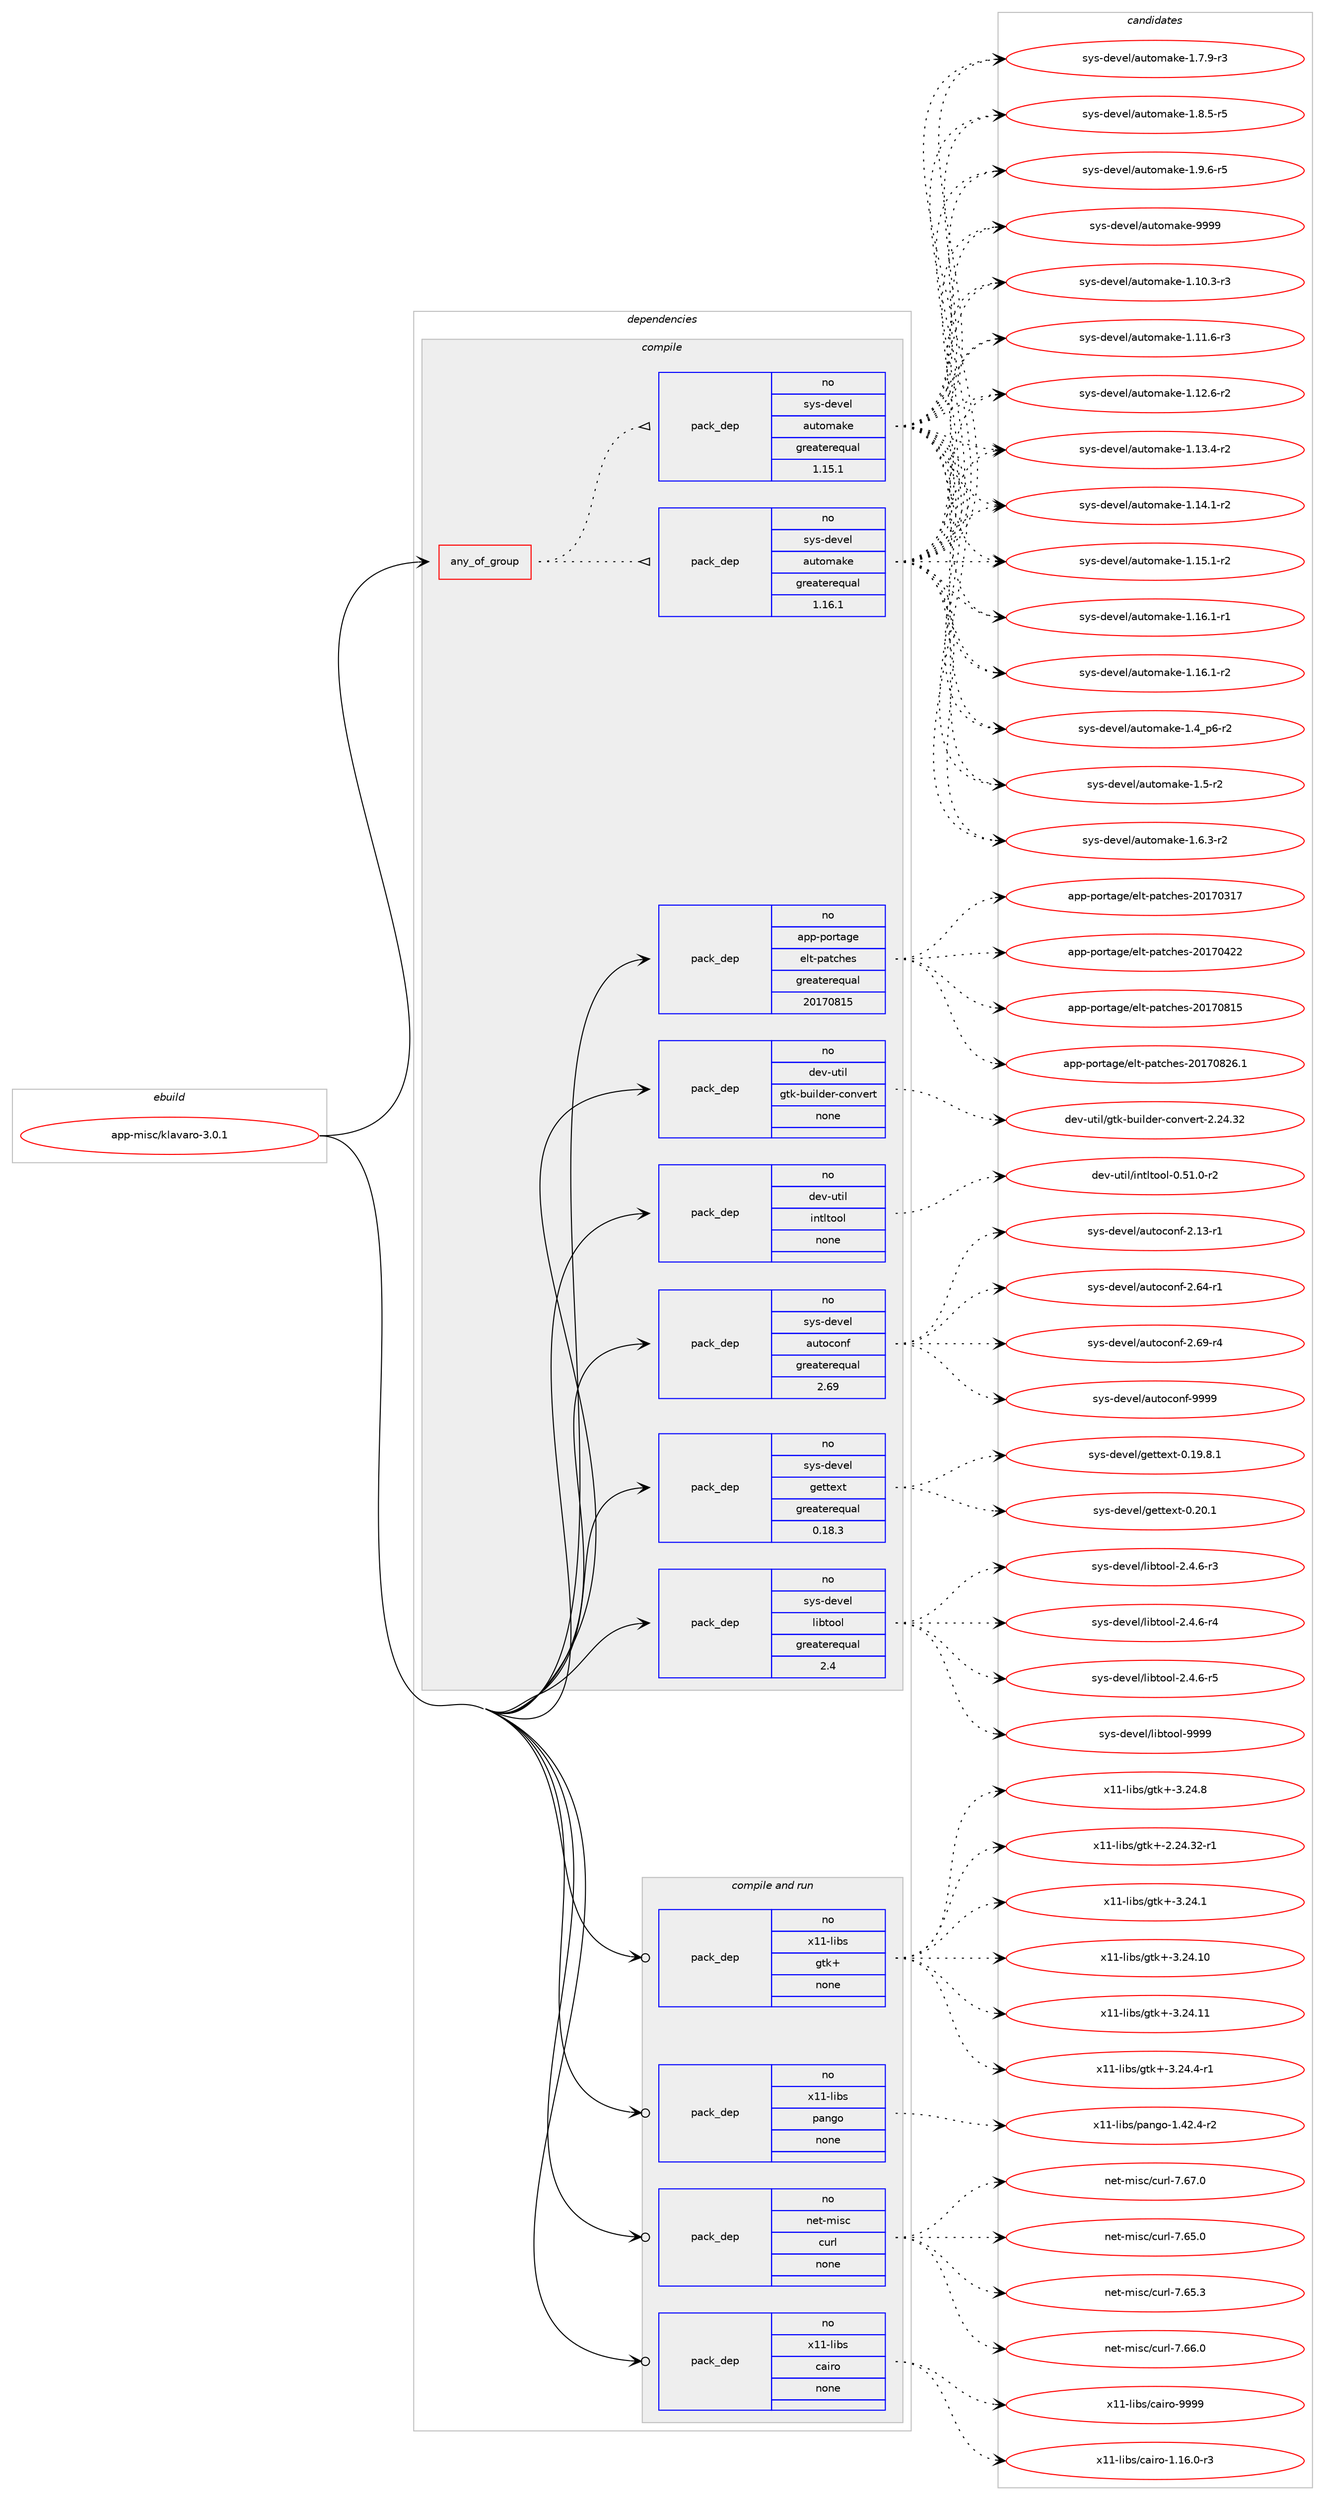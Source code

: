 digraph prolog {

# *************
# Graph options
# *************

newrank=true;
concentrate=true;
compound=true;
graph [rankdir=LR,fontname=Helvetica,fontsize=10,ranksep=1.5];#, ranksep=2.5, nodesep=0.2];
edge  [arrowhead=vee];
node  [fontname=Helvetica,fontsize=10];

# **********
# The ebuild
# **********

subgraph cluster_leftcol {
color=gray;
rank=same;
label=<<i>ebuild</i>>;
id [label="app-misc/klavaro-3.0.1", color=red, width=4, href="../app-misc/klavaro-3.0.1.svg"];
}

# ****************
# The dependencies
# ****************

subgraph cluster_midcol {
color=gray;
label=<<i>dependencies</i>>;
subgraph cluster_compile {
fillcolor="#eeeeee";
style=filled;
label=<<i>compile</i>>;
subgraph any8692 {
dependency499101 [label=<<TABLE BORDER="0" CELLBORDER="1" CELLSPACING="0" CELLPADDING="4"><TR><TD CELLPADDING="10">any_of_group</TD></TR></TABLE>>, shape=none, color=red];subgraph pack370923 {
dependency499102 [label=<<TABLE BORDER="0" CELLBORDER="1" CELLSPACING="0" CELLPADDING="4" WIDTH="220"><TR><TD ROWSPAN="6" CELLPADDING="30">pack_dep</TD></TR><TR><TD WIDTH="110">no</TD></TR><TR><TD>sys-devel</TD></TR><TR><TD>automake</TD></TR><TR><TD>greaterequal</TD></TR><TR><TD>1.16.1</TD></TR></TABLE>>, shape=none, color=blue];
}
dependency499101:e -> dependency499102:w [weight=20,style="dotted",arrowhead="oinv"];
subgraph pack370924 {
dependency499103 [label=<<TABLE BORDER="0" CELLBORDER="1" CELLSPACING="0" CELLPADDING="4" WIDTH="220"><TR><TD ROWSPAN="6" CELLPADDING="30">pack_dep</TD></TR><TR><TD WIDTH="110">no</TD></TR><TR><TD>sys-devel</TD></TR><TR><TD>automake</TD></TR><TR><TD>greaterequal</TD></TR><TR><TD>1.15.1</TD></TR></TABLE>>, shape=none, color=blue];
}
dependency499101:e -> dependency499103:w [weight=20,style="dotted",arrowhead="oinv"];
}
id:e -> dependency499101:w [weight=20,style="solid",arrowhead="vee"];
subgraph pack370925 {
dependency499104 [label=<<TABLE BORDER="0" CELLBORDER="1" CELLSPACING="0" CELLPADDING="4" WIDTH="220"><TR><TD ROWSPAN="6" CELLPADDING="30">pack_dep</TD></TR><TR><TD WIDTH="110">no</TD></TR><TR><TD>app-portage</TD></TR><TR><TD>elt-patches</TD></TR><TR><TD>greaterequal</TD></TR><TR><TD>20170815</TD></TR></TABLE>>, shape=none, color=blue];
}
id:e -> dependency499104:w [weight=20,style="solid",arrowhead="vee"];
subgraph pack370926 {
dependency499105 [label=<<TABLE BORDER="0" CELLBORDER="1" CELLSPACING="0" CELLPADDING="4" WIDTH="220"><TR><TD ROWSPAN="6" CELLPADDING="30">pack_dep</TD></TR><TR><TD WIDTH="110">no</TD></TR><TR><TD>dev-util</TD></TR><TR><TD>gtk-builder-convert</TD></TR><TR><TD>none</TD></TR><TR><TD></TD></TR></TABLE>>, shape=none, color=blue];
}
id:e -> dependency499105:w [weight=20,style="solid",arrowhead="vee"];
subgraph pack370927 {
dependency499106 [label=<<TABLE BORDER="0" CELLBORDER="1" CELLSPACING="0" CELLPADDING="4" WIDTH="220"><TR><TD ROWSPAN="6" CELLPADDING="30">pack_dep</TD></TR><TR><TD WIDTH="110">no</TD></TR><TR><TD>dev-util</TD></TR><TR><TD>intltool</TD></TR><TR><TD>none</TD></TR><TR><TD></TD></TR></TABLE>>, shape=none, color=blue];
}
id:e -> dependency499106:w [weight=20,style="solid",arrowhead="vee"];
subgraph pack370928 {
dependency499107 [label=<<TABLE BORDER="0" CELLBORDER="1" CELLSPACING="0" CELLPADDING="4" WIDTH="220"><TR><TD ROWSPAN="6" CELLPADDING="30">pack_dep</TD></TR><TR><TD WIDTH="110">no</TD></TR><TR><TD>sys-devel</TD></TR><TR><TD>autoconf</TD></TR><TR><TD>greaterequal</TD></TR><TR><TD>2.69</TD></TR></TABLE>>, shape=none, color=blue];
}
id:e -> dependency499107:w [weight=20,style="solid",arrowhead="vee"];
subgraph pack370929 {
dependency499108 [label=<<TABLE BORDER="0" CELLBORDER="1" CELLSPACING="0" CELLPADDING="4" WIDTH="220"><TR><TD ROWSPAN="6" CELLPADDING="30">pack_dep</TD></TR><TR><TD WIDTH="110">no</TD></TR><TR><TD>sys-devel</TD></TR><TR><TD>gettext</TD></TR><TR><TD>greaterequal</TD></TR><TR><TD>0.18.3</TD></TR></TABLE>>, shape=none, color=blue];
}
id:e -> dependency499108:w [weight=20,style="solid",arrowhead="vee"];
subgraph pack370930 {
dependency499109 [label=<<TABLE BORDER="0" CELLBORDER="1" CELLSPACING="0" CELLPADDING="4" WIDTH="220"><TR><TD ROWSPAN="6" CELLPADDING="30">pack_dep</TD></TR><TR><TD WIDTH="110">no</TD></TR><TR><TD>sys-devel</TD></TR><TR><TD>libtool</TD></TR><TR><TD>greaterequal</TD></TR><TR><TD>2.4</TD></TR></TABLE>>, shape=none, color=blue];
}
id:e -> dependency499109:w [weight=20,style="solid",arrowhead="vee"];
}
subgraph cluster_compileandrun {
fillcolor="#eeeeee";
style=filled;
label=<<i>compile and run</i>>;
subgraph pack370931 {
dependency499110 [label=<<TABLE BORDER="0" CELLBORDER="1" CELLSPACING="0" CELLPADDING="4" WIDTH="220"><TR><TD ROWSPAN="6" CELLPADDING="30">pack_dep</TD></TR><TR><TD WIDTH="110">no</TD></TR><TR><TD>net-misc</TD></TR><TR><TD>curl</TD></TR><TR><TD>none</TD></TR><TR><TD></TD></TR></TABLE>>, shape=none, color=blue];
}
id:e -> dependency499110:w [weight=20,style="solid",arrowhead="odotvee"];
subgraph pack370932 {
dependency499111 [label=<<TABLE BORDER="0" CELLBORDER="1" CELLSPACING="0" CELLPADDING="4" WIDTH="220"><TR><TD ROWSPAN="6" CELLPADDING="30">pack_dep</TD></TR><TR><TD WIDTH="110">no</TD></TR><TR><TD>x11-libs</TD></TR><TR><TD>cairo</TD></TR><TR><TD>none</TD></TR><TR><TD></TD></TR></TABLE>>, shape=none, color=blue];
}
id:e -> dependency499111:w [weight=20,style="solid",arrowhead="odotvee"];
subgraph pack370933 {
dependency499112 [label=<<TABLE BORDER="0" CELLBORDER="1" CELLSPACING="0" CELLPADDING="4" WIDTH="220"><TR><TD ROWSPAN="6" CELLPADDING="30">pack_dep</TD></TR><TR><TD WIDTH="110">no</TD></TR><TR><TD>x11-libs</TD></TR><TR><TD>gtk+</TD></TR><TR><TD>none</TD></TR><TR><TD></TD></TR></TABLE>>, shape=none, color=blue];
}
id:e -> dependency499112:w [weight=20,style="solid",arrowhead="odotvee"];
subgraph pack370934 {
dependency499113 [label=<<TABLE BORDER="0" CELLBORDER="1" CELLSPACING="0" CELLPADDING="4" WIDTH="220"><TR><TD ROWSPAN="6" CELLPADDING="30">pack_dep</TD></TR><TR><TD WIDTH="110">no</TD></TR><TR><TD>x11-libs</TD></TR><TR><TD>pango</TD></TR><TR><TD>none</TD></TR><TR><TD></TD></TR></TABLE>>, shape=none, color=blue];
}
id:e -> dependency499113:w [weight=20,style="solid",arrowhead="odotvee"];
}
subgraph cluster_run {
fillcolor="#eeeeee";
style=filled;
label=<<i>run</i>>;
}
}

# **************
# The candidates
# **************

subgraph cluster_choices {
rank=same;
color=gray;
label=<<i>candidates</i>>;

subgraph choice370923 {
color=black;
nodesep=1;
choice11512111545100101118101108479711711611110997107101454946494846514511451 [label="sys-devel/automake-1.10.3-r3", color=red, width=4,href="../sys-devel/automake-1.10.3-r3.svg"];
choice11512111545100101118101108479711711611110997107101454946494946544511451 [label="sys-devel/automake-1.11.6-r3", color=red, width=4,href="../sys-devel/automake-1.11.6-r3.svg"];
choice11512111545100101118101108479711711611110997107101454946495046544511450 [label="sys-devel/automake-1.12.6-r2", color=red, width=4,href="../sys-devel/automake-1.12.6-r2.svg"];
choice11512111545100101118101108479711711611110997107101454946495146524511450 [label="sys-devel/automake-1.13.4-r2", color=red, width=4,href="../sys-devel/automake-1.13.4-r2.svg"];
choice11512111545100101118101108479711711611110997107101454946495246494511450 [label="sys-devel/automake-1.14.1-r2", color=red, width=4,href="../sys-devel/automake-1.14.1-r2.svg"];
choice11512111545100101118101108479711711611110997107101454946495346494511450 [label="sys-devel/automake-1.15.1-r2", color=red, width=4,href="../sys-devel/automake-1.15.1-r2.svg"];
choice11512111545100101118101108479711711611110997107101454946495446494511449 [label="sys-devel/automake-1.16.1-r1", color=red, width=4,href="../sys-devel/automake-1.16.1-r1.svg"];
choice11512111545100101118101108479711711611110997107101454946495446494511450 [label="sys-devel/automake-1.16.1-r2", color=red, width=4,href="../sys-devel/automake-1.16.1-r2.svg"];
choice115121115451001011181011084797117116111109971071014549465295112544511450 [label="sys-devel/automake-1.4_p6-r2", color=red, width=4,href="../sys-devel/automake-1.4_p6-r2.svg"];
choice11512111545100101118101108479711711611110997107101454946534511450 [label="sys-devel/automake-1.5-r2", color=red, width=4,href="../sys-devel/automake-1.5-r2.svg"];
choice115121115451001011181011084797117116111109971071014549465446514511450 [label="sys-devel/automake-1.6.3-r2", color=red, width=4,href="../sys-devel/automake-1.6.3-r2.svg"];
choice115121115451001011181011084797117116111109971071014549465546574511451 [label="sys-devel/automake-1.7.9-r3", color=red, width=4,href="../sys-devel/automake-1.7.9-r3.svg"];
choice115121115451001011181011084797117116111109971071014549465646534511453 [label="sys-devel/automake-1.8.5-r5", color=red, width=4,href="../sys-devel/automake-1.8.5-r5.svg"];
choice115121115451001011181011084797117116111109971071014549465746544511453 [label="sys-devel/automake-1.9.6-r5", color=red, width=4,href="../sys-devel/automake-1.9.6-r5.svg"];
choice115121115451001011181011084797117116111109971071014557575757 [label="sys-devel/automake-9999", color=red, width=4,href="../sys-devel/automake-9999.svg"];
dependency499102:e -> choice11512111545100101118101108479711711611110997107101454946494846514511451:w [style=dotted,weight="100"];
dependency499102:e -> choice11512111545100101118101108479711711611110997107101454946494946544511451:w [style=dotted,weight="100"];
dependency499102:e -> choice11512111545100101118101108479711711611110997107101454946495046544511450:w [style=dotted,weight="100"];
dependency499102:e -> choice11512111545100101118101108479711711611110997107101454946495146524511450:w [style=dotted,weight="100"];
dependency499102:e -> choice11512111545100101118101108479711711611110997107101454946495246494511450:w [style=dotted,weight="100"];
dependency499102:e -> choice11512111545100101118101108479711711611110997107101454946495346494511450:w [style=dotted,weight="100"];
dependency499102:e -> choice11512111545100101118101108479711711611110997107101454946495446494511449:w [style=dotted,weight="100"];
dependency499102:e -> choice11512111545100101118101108479711711611110997107101454946495446494511450:w [style=dotted,weight="100"];
dependency499102:e -> choice115121115451001011181011084797117116111109971071014549465295112544511450:w [style=dotted,weight="100"];
dependency499102:e -> choice11512111545100101118101108479711711611110997107101454946534511450:w [style=dotted,weight="100"];
dependency499102:e -> choice115121115451001011181011084797117116111109971071014549465446514511450:w [style=dotted,weight="100"];
dependency499102:e -> choice115121115451001011181011084797117116111109971071014549465546574511451:w [style=dotted,weight="100"];
dependency499102:e -> choice115121115451001011181011084797117116111109971071014549465646534511453:w [style=dotted,weight="100"];
dependency499102:e -> choice115121115451001011181011084797117116111109971071014549465746544511453:w [style=dotted,weight="100"];
dependency499102:e -> choice115121115451001011181011084797117116111109971071014557575757:w [style=dotted,weight="100"];
}
subgraph choice370924 {
color=black;
nodesep=1;
choice11512111545100101118101108479711711611110997107101454946494846514511451 [label="sys-devel/automake-1.10.3-r3", color=red, width=4,href="../sys-devel/automake-1.10.3-r3.svg"];
choice11512111545100101118101108479711711611110997107101454946494946544511451 [label="sys-devel/automake-1.11.6-r3", color=red, width=4,href="../sys-devel/automake-1.11.6-r3.svg"];
choice11512111545100101118101108479711711611110997107101454946495046544511450 [label="sys-devel/automake-1.12.6-r2", color=red, width=4,href="../sys-devel/automake-1.12.6-r2.svg"];
choice11512111545100101118101108479711711611110997107101454946495146524511450 [label="sys-devel/automake-1.13.4-r2", color=red, width=4,href="../sys-devel/automake-1.13.4-r2.svg"];
choice11512111545100101118101108479711711611110997107101454946495246494511450 [label="sys-devel/automake-1.14.1-r2", color=red, width=4,href="../sys-devel/automake-1.14.1-r2.svg"];
choice11512111545100101118101108479711711611110997107101454946495346494511450 [label="sys-devel/automake-1.15.1-r2", color=red, width=4,href="../sys-devel/automake-1.15.1-r2.svg"];
choice11512111545100101118101108479711711611110997107101454946495446494511449 [label="sys-devel/automake-1.16.1-r1", color=red, width=4,href="../sys-devel/automake-1.16.1-r1.svg"];
choice11512111545100101118101108479711711611110997107101454946495446494511450 [label="sys-devel/automake-1.16.1-r2", color=red, width=4,href="../sys-devel/automake-1.16.1-r2.svg"];
choice115121115451001011181011084797117116111109971071014549465295112544511450 [label="sys-devel/automake-1.4_p6-r2", color=red, width=4,href="../sys-devel/automake-1.4_p6-r2.svg"];
choice11512111545100101118101108479711711611110997107101454946534511450 [label="sys-devel/automake-1.5-r2", color=red, width=4,href="../sys-devel/automake-1.5-r2.svg"];
choice115121115451001011181011084797117116111109971071014549465446514511450 [label="sys-devel/automake-1.6.3-r2", color=red, width=4,href="../sys-devel/automake-1.6.3-r2.svg"];
choice115121115451001011181011084797117116111109971071014549465546574511451 [label="sys-devel/automake-1.7.9-r3", color=red, width=4,href="../sys-devel/automake-1.7.9-r3.svg"];
choice115121115451001011181011084797117116111109971071014549465646534511453 [label="sys-devel/automake-1.8.5-r5", color=red, width=4,href="../sys-devel/automake-1.8.5-r5.svg"];
choice115121115451001011181011084797117116111109971071014549465746544511453 [label="sys-devel/automake-1.9.6-r5", color=red, width=4,href="../sys-devel/automake-1.9.6-r5.svg"];
choice115121115451001011181011084797117116111109971071014557575757 [label="sys-devel/automake-9999", color=red, width=4,href="../sys-devel/automake-9999.svg"];
dependency499103:e -> choice11512111545100101118101108479711711611110997107101454946494846514511451:w [style=dotted,weight="100"];
dependency499103:e -> choice11512111545100101118101108479711711611110997107101454946494946544511451:w [style=dotted,weight="100"];
dependency499103:e -> choice11512111545100101118101108479711711611110997107101454946495046544511450:w [style=dotted,weight="100"];
dependency499103:e -> choice11512111545100101118101108479711711611110997107101454946495146524511450:w [style=dotted,weight="100"];
dependency499103:e -> choice11512111545100101118101108479711711611110997107101454946495246494511450:w [style=dotted,weight="100"];
dependency499103:e -> choice11512111545100101118101108479711711611110997107101454946495346494511450:w [style=dotted,weight="100"];
dependency499103:e -> choice11512111545100101118101108479711711611110997107101454946495446494511449:w [style=dotted,weight="100"];
dependency499103:e -> choice11512111545100101118101108479711711611110997107101454946495446494511450:w [style=dotted,weight="100"];
dependency499103:e -> choice115121115451001011181011084797117116111109971071014549465295112544511450:w [style=dotted,weight="100"];
dependency499103:e -> choice11512111545100101118101108479711711611110997107101454946534511450:w [style=dotted,weight="100"];
dependency499103:e -> choice115121115451001011181011084797117116111109971071014549465446514511450:w [style=dotted,weight="100"];
dependency499103:e -> choice115121115451001011181011084797117116111109971071014549465546574511451:w [style=dotted,weight="100"];
dependency499103:e -> choice115121115451001011181011084797117116111109971071014549465646534511453:w [style=dotted,weight="100"];
dependency499103:e -> choice115121115451001011181011084797117116111109971071014549465746544511453:w [style=dotted,weight="100"];
dependency499103:e -> choice115121115451001011181011084797117116111109971071014557575757:w [style=dotted,weight="100"];
}
subgraph choice370925 {
color=black;
nodesep=1;
choice97112112451121111141169710310147101108116451129711699104101115455048495548514955 [label="app-portage/elt-patches-20170317", color=red, width=4,href="../app-portage/elt-patches-20170317.svg"];
choice97112112451121111141169710310147101108116451129711699104101115455048495548525050 [label="app-portage/elt-patches-20170422", color=red, width=4,href="../app-portage/elt-patches-20170422.svg"];
choice97112112451121111141169710310147101108116451129711699104101115455048495548564953 [label="app-portage/elt-patches-20170815", color=red, width=4,href="../app-portage/elt-patches-20170815.svg"];
choice971121124511211111411697103101471011081164511297116991041011154550484955485650544649 [label="app-portage/elt-patches-20170826.1", color=red, width=4,href="../app-portage/elt-patches-20170826.1.svg"];
dependency499104:e -> choice97112112451121111141169710310147101108116451129711699104101115455048495548514955:w [style=dotted,weight="100"];
dependency499104:e -> choice97112112451121111141169710310147101108116451129711699104101115455048495548525050:w [style=dotted,weight="100"];
dependency499104:e -> choice97112112451121111141169710310147101108116451129711699104101115455048495548564953:w [style=dotted,weight="100"];
dependency499104:e -> choice971121124511211111411697103101471011081164511297116991041011154550484955485650544649:w [style=dotted,weight="100"];
}
subgraph choice370926 {
color=black;
nodesep=1;
choice1001011184511711610510847103116107459811710510810010111445991111101181011141164550465052465150 [label="dev-util/gtk-builder-convert-2.24.32", color=red, width=4,href="../dev-util/gtk-builder-convert-2.24.32.svg"];
dependency499105:e -> choice1001011184511711610510847103116107459811710510810010111445991111101181011141164550465052465150:w [style=dotted,weight="100"];
}
subgraph choice370927 {
color=black;
nodesep=1;
choice1001011184511711610510847105110116108116111111108454846534946484511450 [label="dev-util/intltool-0.51.0-r2", color=red, width=4,href="../dev-util/intltool-0.51.0-r2.svg"];
dependency499106:e -> choice1001011184511711610510847105110116108116111111108454846534946484511450:w [style=dotted,weight="100"];
}
subgraph choice370928 {
color=black;
nodesep=1;
choice1151211154510010111810110847971171161119911111010245504649514511449 [label="sys-devel/autoconf-2.13-r1", color=red, width=4,href="../sys-devel/autoconf-2.13-r1.svg"];
choice1151211154510010111810110847971171161119911111010245504654524511449 [label="sys-devel/autoconf-2.64-r1", color=red, width=4,href="../sys-devel/autoconf-2.64-r1.svg"];
choice1151211154510010111810110847971171161119911111010245504654574511452 [label="sys-devel/autoconf-2.69-r4", color=red, width=4,href="../sys-devel/autoconf-2.69-r4.svg"];
choice115121115451001011181011084797117116111991111101024557575757 [label="sys-devel/autoconf-9999", color=red, width=4,href="../sys-devel/autoconf-9999.svg"];
dependency499107:e -> choice1151211154510010111810110847971171161119911111010245504649514511449:w [style=dotted,weight="100"];
dependency499107:e -> choice1151211154510010111810110847971171161119911111010245504654524511449:w [style=dotted,weight="100"];
dependency499107:e -> choice1151211154510010111810110847971171161119911111010245504654574511452:w [style=dotted,weight="100"];
dependency499107:e -> choice115121115451001011181011084797117116111991111101024557575757:w [style=dotted,weight="100"];
}
subgraph choice370929 {
color=black;
nodesep=1;
choice1151211154510010111810110847103101116116101120116454846495746564649 [label="sys-devel/gettext-0.19.8.1", color=red, width=4,href="../sys-devel/gettext-0.19.8.1.svg"];
choice115121115451001011181011084710310111611610112011645484650484649 [label="sys-devel/gettext-0.20.1", color=red, width=4,href="../sys-devel/gettext-0.20.1.svg"];
dependency499108:e -> choice1151211154510010111810110847103101116116101120116454846495746564649:w [style=dotted,weight="100"];
dependency499108:e -> choice115121115451001011181011084710310111611610112011645484650484649:w [style=dotted,weight="100"];
}
subgraph choice370930 {
color=black;
nodesep=1;
choice1151211154510010111810110847108105981161111111084550465246544511451 [label="sys-devel/libtool-2.4.6-r3", color=red, width=4,href="../sys-devel/libtool-2.4.6-r3.svg"];
choice1151211154510010111810110847108105981161111111084550465246544511452 [label="sys-devel/libtool-2.4.6-r4", color=red, width=4,href="../sys-devel/libtool-2.4.6-r4.svg"];
choice1151211154510010111810110847108105981161111111084550465246544511453 [label="sys-devel/libtool-2.4.6-r5", color=red, width=4,href="../sys-devel/libtool-2.4.6-r5.svg"];
choice1151211154510010111810110847108105981161111111084557575757 [label="sys-devel/libtool-9999", color=red, width=4,href="../sys-devel/libtool-9999.svg"];
dependency499109:e -> choice1151211154510010111810110847108105981161111111084550465246544511451:w [style=dotted,weight="100"];
dependency499109:e -> choice1151211154510010111810110847108105981161111111084550465246544511452:w [style=dotted,weight="100"];
dependency499109:e -> choice1151211154510010111810110847108105981161111111084550465246544511453:w [style=dotted,weight="100"];
dependency499109:e -> choice1151211154510010111810110847108105981161111111084557575757:w [style=dotted,weight="100"];
}
subgraph choice370931 {
color=black;
nodesep=1;
choice1101011164510910511599479911711410845554654534648 [label="net-misc/curl-7.65.0", color=red, width=4,href="../net-misc/curl-7.65.0.svg"];
choice1101011164510910511599479911711410845554654534651 [label="net-misc/curl-7.65.3", color=red, width=4,href="../net-misc/curl-7.65.3.svg"];
choice1101011164510910511599479911711410845554654544648 [label="net-misc/curl-7.66.0", color=red, width=4,href="../net-misc/curl-7.66.0.svg"];
choice1101011164510910511599479911711410845554654554648 [label="net-misc/curl-7.67.0", color=red, width=4,href="../net-misc/curl-7.67.0.svg"];
dependency499110:e -> choice1101011164510910511599479911711410845554654534648:w [style=dotted,weight="100"];
dependency499110:e -> choice1101011164510910511599479911711410845554654534651:w [style=dotted,weight="100"];
dependency499110:e -> choice1101011164510910511599479911711410845554654544648:w [style=dotted,weight="100"];
dependency499110:e -> choice1101011164510910511599479911711410845554654554648:w [style=dotted,weight="100"];
}
subgraph choice370932 {
color=black;
nodesep=1;
choice12049494510810598115479997105114111454946495446484511451 [label="x11-libs/cairo-1.16.0-r3", color=red, width=4,href="../x11-libs/cairo-1.16.0-r3.svg"];
choice120494945108105981154799971051141114557575757 [label="x11-libs/cairo-9999", color=red, width=4,href="../x11-libs/cairo-9999.svg"];
dependency499111:e -> choice12049494510810598115479997105114111454946495446484511451:w [style=dotted,weight="100"];
dependency499111:e -> choice120494945108105981154799971051141114557575757:w [style=dotted,weight="100"];
}
subgraph choice370933 {
color=black;
nodesep=1;
choice12049494510810598115471031161074345504650524651504511449 [label="x11-libs/gtk+-2.24.32-r1", color=red, width=4,href="../x11-libs/gtk+-2.24.32-r1.svg"];
choice12049494510810598115471031161074345514650524649 [label="x11-libs/gtk+-3.24.1", color=red, width=4,href="../x11-libs/gtk+-3.24.1.svg"];
choice1204949451081059811547103116107434551465052464948 [label="x11-libs/gtk+-3.24.10", color=red, width=4,href="../x11-libs/gtk+-3.24.10.svg"];
choice1204949451081059811547103116107434551465052464949 [label="x11-libs/gtk+-3.24.11", color=red, width=4,href="../x11-libs/gtk+-3.24.11.svg"];
choice120494945108105981154710311610743455146505246524511449 [label="x11-libs/gtk+-3.24.4-r1", color=red, width=4,href="../x11-libs/gtk+-3.24.4-r1.svg"];
choice12049494510810598115471031161074345514650524656 [label="x11-libs/gtk+-3.24.8", color=red, width=4,href="../x11-libs/gtk+-3.24.8.svg"];
dependency499112:e -> choice12049494510810598115471031161074345504650524651504511449:w [style=dotted,weight="100"];
dependency499112:e -> choice12049494510810598115471031161074345514650524649:w [style=dotted,weight="100"];
dependency499112:e -> choice1204949451081059811547103116107434551465052464948:w [style=dotted,weight="100"];
dependency499112:e -> choice1204949451081059811547103116107434551465052464949:w [style=dotted,weight="100"];
dependency499112:e -> choice120494945108105981154710311610743455146505246524511449:w [style=dotted,weight="100"];
dependency499112:e -> choice12049494510810598115471031161074345514650524656:w [style=dotted,weight="100"];
}
subgraph choice370934 {
color=black;
nodesep=1;
choice120494945108105981154711297110103111454946525046524511450 [label="x11-libs/pango-1.42.4-r2", color=red, width=4,href="../x11-libs/pango-1.42.4-r2.svg"];
dependency499113:e -> choice120494945108105981154711297110103111454946525046524511450:w [style=dotted,weight="100"];
}
}

}
